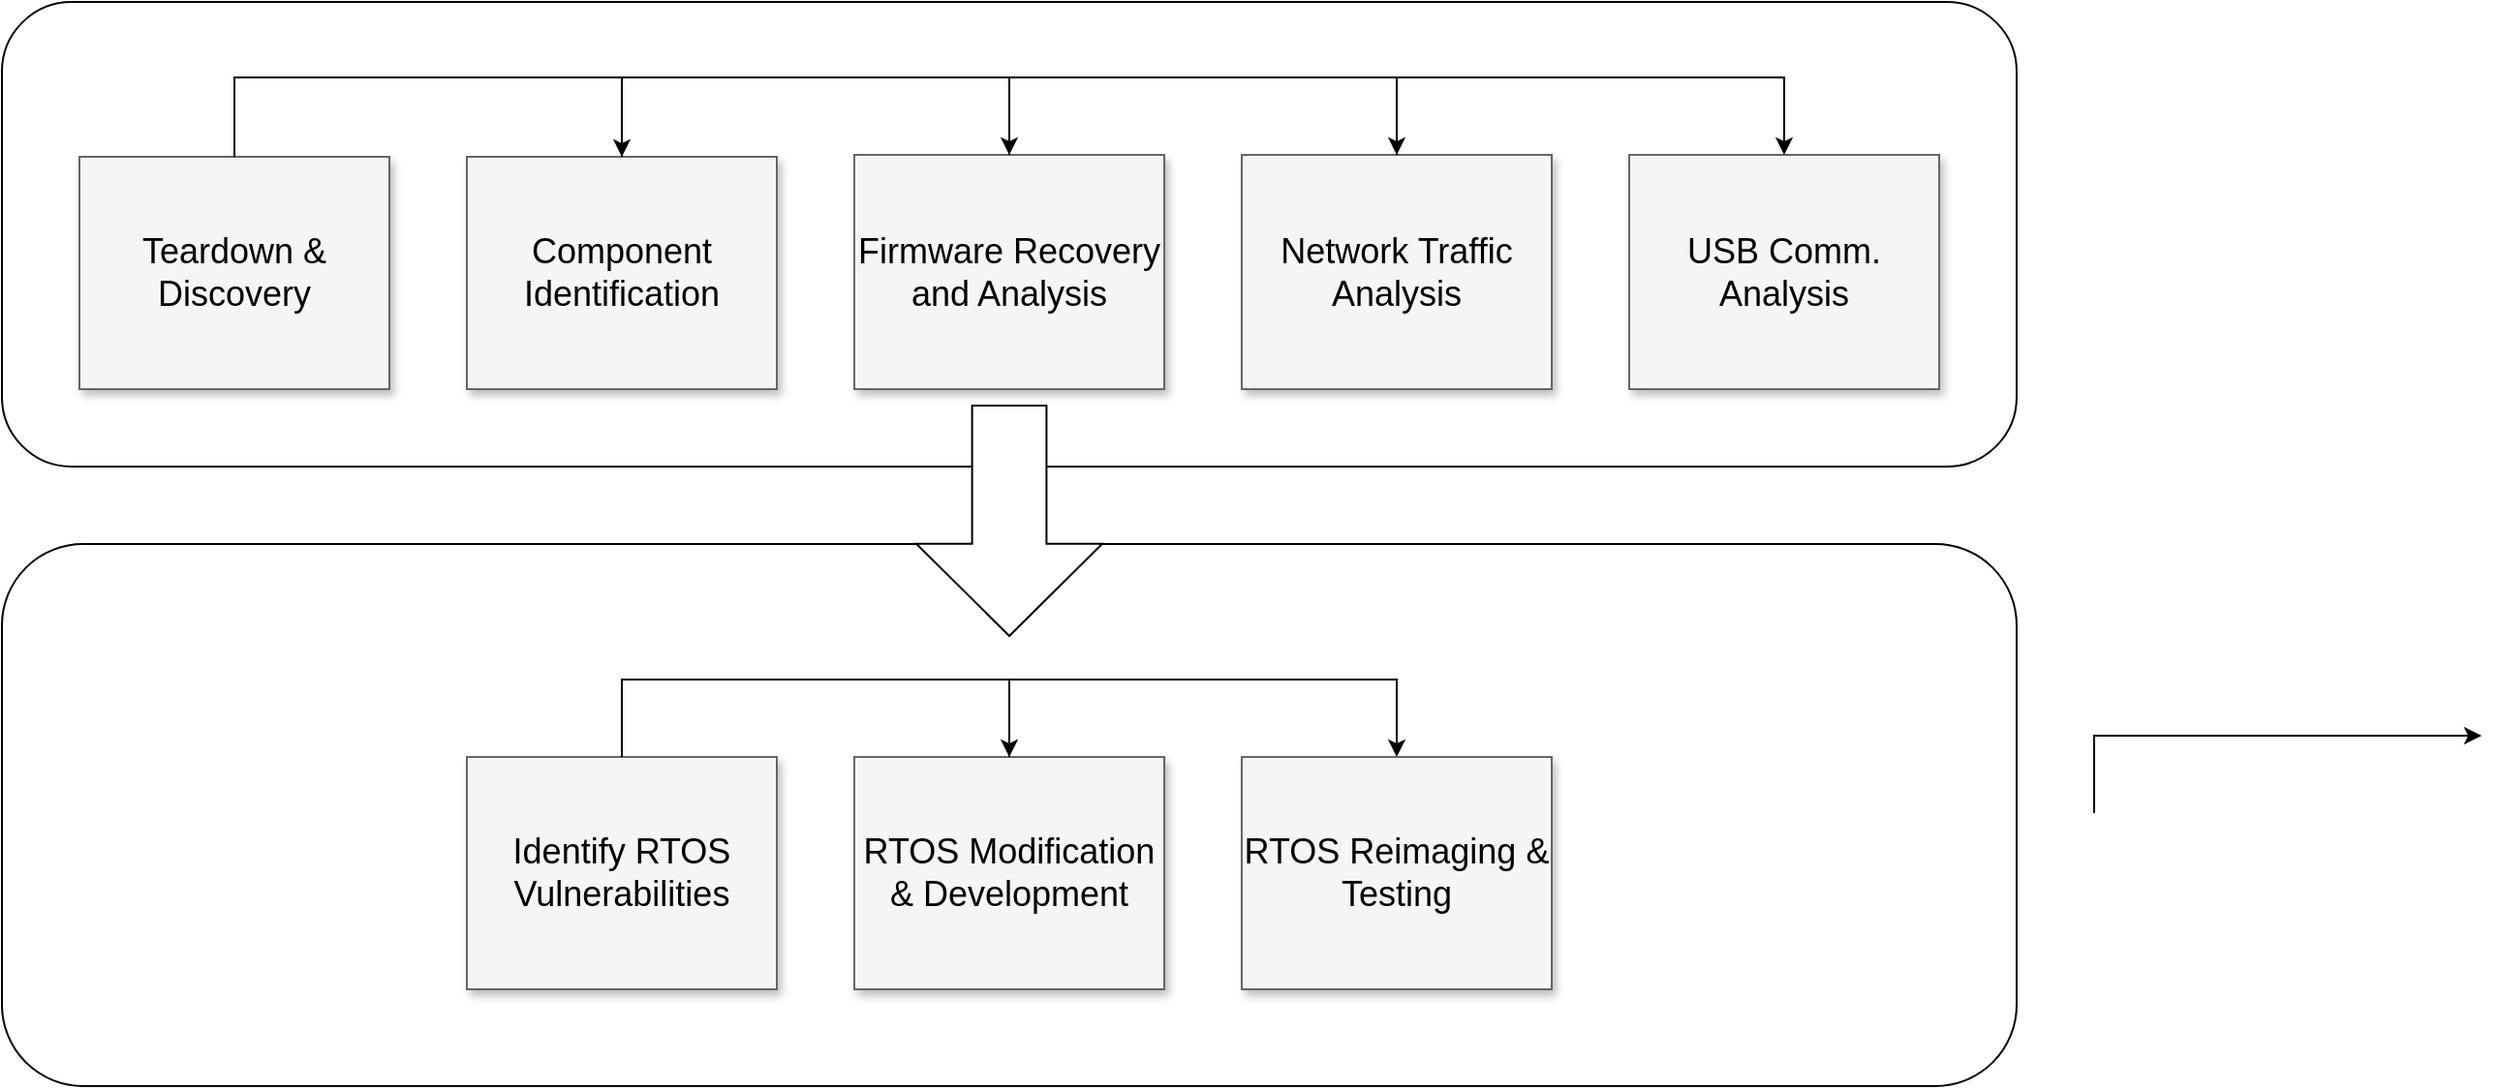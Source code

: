<mxfile version="23.1.7" type="device">
  <diagram name="Page-1" id="90a13364-a465-7bf4-72fc-28e22215d7a0">
    <mxGraphModel dx="2286" dy="1172" grid="1" gridSize="10" guides="1" tooltips="1" connect="1" arrows="1" fold="1" page="1" pageScale="1.5" pageWidth="1169" pageHeight="826" background="none" math="0" shadow="0">
      <root>
        <mxCell id="0" style=";html=1;" />
        <mxCell id="1" style=";html=1;" parent="0" />
        <mxCell id="x2qCcvq_knknRyt_ssZJ-17" value="" style="whiteSpace=wrap;html=1;rounded=1;" vertex="1" parent="1">
          <mxGeometry x="400" y="610" width="1040" height="280" as="geometry" />
        </mxCell>
        <mxCell id="x2qCcvq_knknRyt_ssZJ-16" value="" style="whiteSpace=wrap;html=1;rounded=1;" vertex="1" parent="1">
          <mxGeometry x="400" y="330" width="1040" height="240" as="geometry" />
        </mxCell>
        <mxCell id="x2qCcvq_knknRyt_ssZJ-3" value="Teardown &amp;amp; Discovery" style="whiteSpace=wrap;html=1;shadow=1;fontSize=18;fillColor=#f5f5f5;strokeColor=#666666;" vertex="1" parent="1">
          <mxGeometry x="440" y="410" width="160" height="120" as="geometry" />
        </mxCell>
        <mxCell id="x2qCcvq_knknRyt_ssZJ-4" style="edgeStyle=elbowEdgeStyle;rounded=0;html=1;startArrow=none;startFill=0;jettySize=auto;orthogonalLoop=1;fontSize=18;elbow=vertical;exitX=0.5;exitY=0;exitDx=0;exitDy=0;entryX=0.5;entryY=0;entryDx=0;entryDy=0;" edge="1" parent="1" source="x2qCcvq_knknRyt_ssZJ-3" target="x2qCcvq_knknRyt_ssZJ-6">
          <mxGeometry relative="1" as="geometry">
            <mxPoint x="530" y="369" as="sourcePoint" />
            <mxPoint x="730" y="369" as="targetPoint" />
            <Array as="points">
              <mxPoint x="570" y="369" />
            </Array>
          </mxGeometry>
        </mxCell>
        <mxCell id="x2qCcvq_knknRyt_ssZJ-6" value="Component Identification" style="whiteSpace=wrap;html=1;shadow=1;fontSize=18;fillColor=#f5f5f5;strokeColor=#666666;" vertex="1" parent="1">
          <mxGeometry x="640" y="410" width="160" height="120" as="geometry" />
        </mxCell>
        <mxCell id="x2qCcvq_knknRyt_ssZJ-7" value="Firmware Recovery and Analysis" style="whiteSpace=wrap;html=1;shadow=1;fontSize=18;fillColor=#f5f5f5;strokeColor=#666666;" vertex="1" parent="1">
          <mxGeometry x="840" y="409" width="160" height="121" as="geometry" />
        </mxCell>
        <mxCell id="x2qCcvq_knknRyt_ssZJ-8" style="edgeStyle=elbowEdgeStyle;rounded=0;html=1;startArrow=none;startFill=0;jettySize=auto;orthogonalLoop=1;fontSize=18;elbow=vertical;exitX=0.5;exitY=0;exitDx=0;exitDy=0;entryX=0.5;entryY=0;entryDx=0;entryDy=0;" edge="1" parent="1" source="x2qCcvq_knknRyt_ssZJ-7" target="x2qCcvq_knknRyt_ssZJ-9">
          <mxGeometry relative="1" as="geometry">
            <mxPoint x="930" y="369" as="sourcePoint" />
            <mxPoint x="1130" y="369" as="targetPoint" />
            <Array as="points">
              <mxPoint x="970" y="369" />
            </Array>
          </mxGeometry>
        </mxCell>
        <mxCell id="x2qCcvq_knknRyt_ssZJ-9" value="Network Traffic Analysis" style="whiteSpace=wrap;html=1;shadow=1;fontSize=18;fillColor=#f5f5f5;strokeColor=#666666;" vertex="1" parent="1">
          <mxGeometry x="1040" y="409" width="160" height="121" as="geometry" />
        </mxCell>
        <mxCell id="x2qCcvq_knknRyt_ssZJ-10" style="edgeStyle=elbowEdgeStyle;rounded=0;html=1;startArrow=none;startFill=0;jettySize=auto;orthogonalLoop=1;fontSize=18;elbow=vertical;exitX=0.5;exitY=0;exitDx=0;exitDy=0;entryX=0.5;entryY=0;entryDx=0;entryDy=0;" edge="1" parent="1" source="x2qCcvq_knknRyt_ssZJ-6" target="x2qCcvq_knknRyt_ssZJ-7">
          <mxGeometry relative="1" as="geometry">
            <mxPoint x="730" y="409" as="sourcePoint" />
            <mxPoint x="930" y="409" as="targetPoint" />
            <Array as="points">
              <mxPoint x="770" y="369" />
            </Array>
          </mxGeometry>
        </mxCell>
        <mxCell id="x2qCcvq_knknRyt_ssZJ-11" value="USB Comm. Analysis" style="whiteSpace=wrap;html=1;shadow=1;fontSize=18;fillColor=#f5f5f5;strokeColor=#666666;" vertex="1" parent="1">
          <mxGeometry x="1240" y="409" width="160" height="121" as="geometry" />
        </mxCell>
        <mxCell id="x2qCcvq_knknRyt_ssZJ-13" value="Identify  RTOS Vulnerabilities" style="whiteSpace=wrap;html=1;shadow=1;fontSize=18;fillColor=#f5f5f5;strokeColor=#666666;" vertex="1" parent="1">
          <mxGeometry x="640" y="720" width="160" height="120" as="geometry" />
        </mxCell>
        <mxCell id="x2qCcvq_knknRyt_ssZJ-15" style="edgeStyle=elbowEdgeStyle;rounded=0;html=1;startArrow=none;startFill=0;jettySize=auto;orthogonalLoop=1;fontSize=18;elbow=vertical;exitX=0.5;exitY=0;exitDx=0;exitDy=0;entryX=0.5;entryY=0;entryDx=0;entryDy=0;" edge="1" parent="1" source="x2qCcvq_knknRyt_ssZJ-9" target="x2qCcvq_knknRyt_ssZJ-11">
          <mxGeometry relative="1" as="geometry">
            <mxPoint x="1130" y="409" as="sourcePoint" />
            <mxPoint x="1330" y="409" as="targetPoint" />
            <Array as="points">
              <mxPoint x="1170" y="369" />
            </Array>
          </mxGeometry>
        </mxCell>
        <mxCell id="x2qCcvq_knknRyt_ssZJ-19" style="edgeStyle=elbowEdgeStyle;rounded=0;html=1;startArrow=none;startFill=0;jettySize=auto;orthogonalLoop=1;fontSize=18;elbow=vertical;exitX=0.5;exitY=0;exitDx=0;exitDy=0;entryX=0.5;entryY=0;entryDx=0;entryDy=0;" edge="1" parent="1" target="x2qCcvq_knknRyt_ssZJ-20">
          <mxGeometry relative="1" as="geometry">
            <mxPoint x="1480" y="749" as="sourcePoint" />
            <mxPoint x="1680" y="709" as="targetPoint" />
            <Array as="points">
              <mxPoint x="1520" y="709" />
            </Array>
          </mxGeometry>
        </mxCell>
        <mxCell id="x2qCcvq_knknRyt_ssZJ-31" value="" style="shape=singleArrow;whiteSpace=wrap;html=1;arrowWidth=0.4;arrowSize=0.4;rotation=90;" vertex="1" parent="1">
          <mxGeometry x="860.5" y="550" width="119" height="96" as="geometry" />
        </mxCell>
        <mxCell id="x2qCcvq_knknRyt_ssZJ-32" value="RTOS Modification &amp;amp; Development" style="whiteSpace=wrap;html=1;shadow=1;fontSize=18;fillColor=#f5f5f5;strokeColor=#666666;" vertex="1" parent="1">
          <mxGeometry x="840" y="720" width="160" height="120" as="geometry" />
        </mxCell>
        <mxCell id="x2qCcvq_knknRyt_ssZJ-33" value="RTOS Reimaging &amp;amp; Testing" style="whiteSpace=wrap;html=1;shadow=1;fontSize=18;fillColor=#f5f5f5;strokeColor=#666666;" vertex="1" parent="1">
          <mxGeometry x="1040" y="720" width="160" height="120" as="geometry" />
        </mxCell>
        <mxCell id="x2qCcvq_knknRyt_ssZJ-35" style="edgeStyle=elbowEdgeStyle;rounded=0;html=1;startArrow=none;startFill=0;jettySize=auto;orthogonalLoop=1;fontSize=18;elbow=vertical;exitX=0.5;exitY=0;exitDx=0;exitDy=0;entryX=0.5;entryY=0;entryDx=0;entryDy=0;" edge="1" parent="1">
          <mxGeometry relative="1" as="geometry">
            <mxPoint x="720" y="720" as="sourcePoint" />
            <mxPoint x="920" y="720" as="targetPoint" />
            <Array as="points">
              <mxPoint x="770" y="680" />
            </Array>
          </mxGeometry>
        </mxCell>
        <mxCell id="x2qCcvq_knknRyt_ssZJ-36" style="edgeStyle=elbowEdgeStyle;rounded=0;html=1;startArrow=none;startFill=0;jettySize=auto;orthogonalLoop=1;fontSize=18;elbow=vertical;exitX=0.5;exitY=0;exitDx=0;exitDy=0;entryX=0.5;entryY=0;entryDx=0;entryDy=0;" edge="1" parent="1">
          <mxGeometry relative="1" as="geometry">
            <mxPoint x="920" y="720" as="sourcePoint" />
            <mxPoint x="1120" y="720" as="targetPoint" />
            <Array as="points">
              <mxPoint x="970" y="680" />
            </Array>
          </mxGeometry>
        </mxCell>
      </root>
    </mxGraphModel>
  </diagram>
</mxfile>
